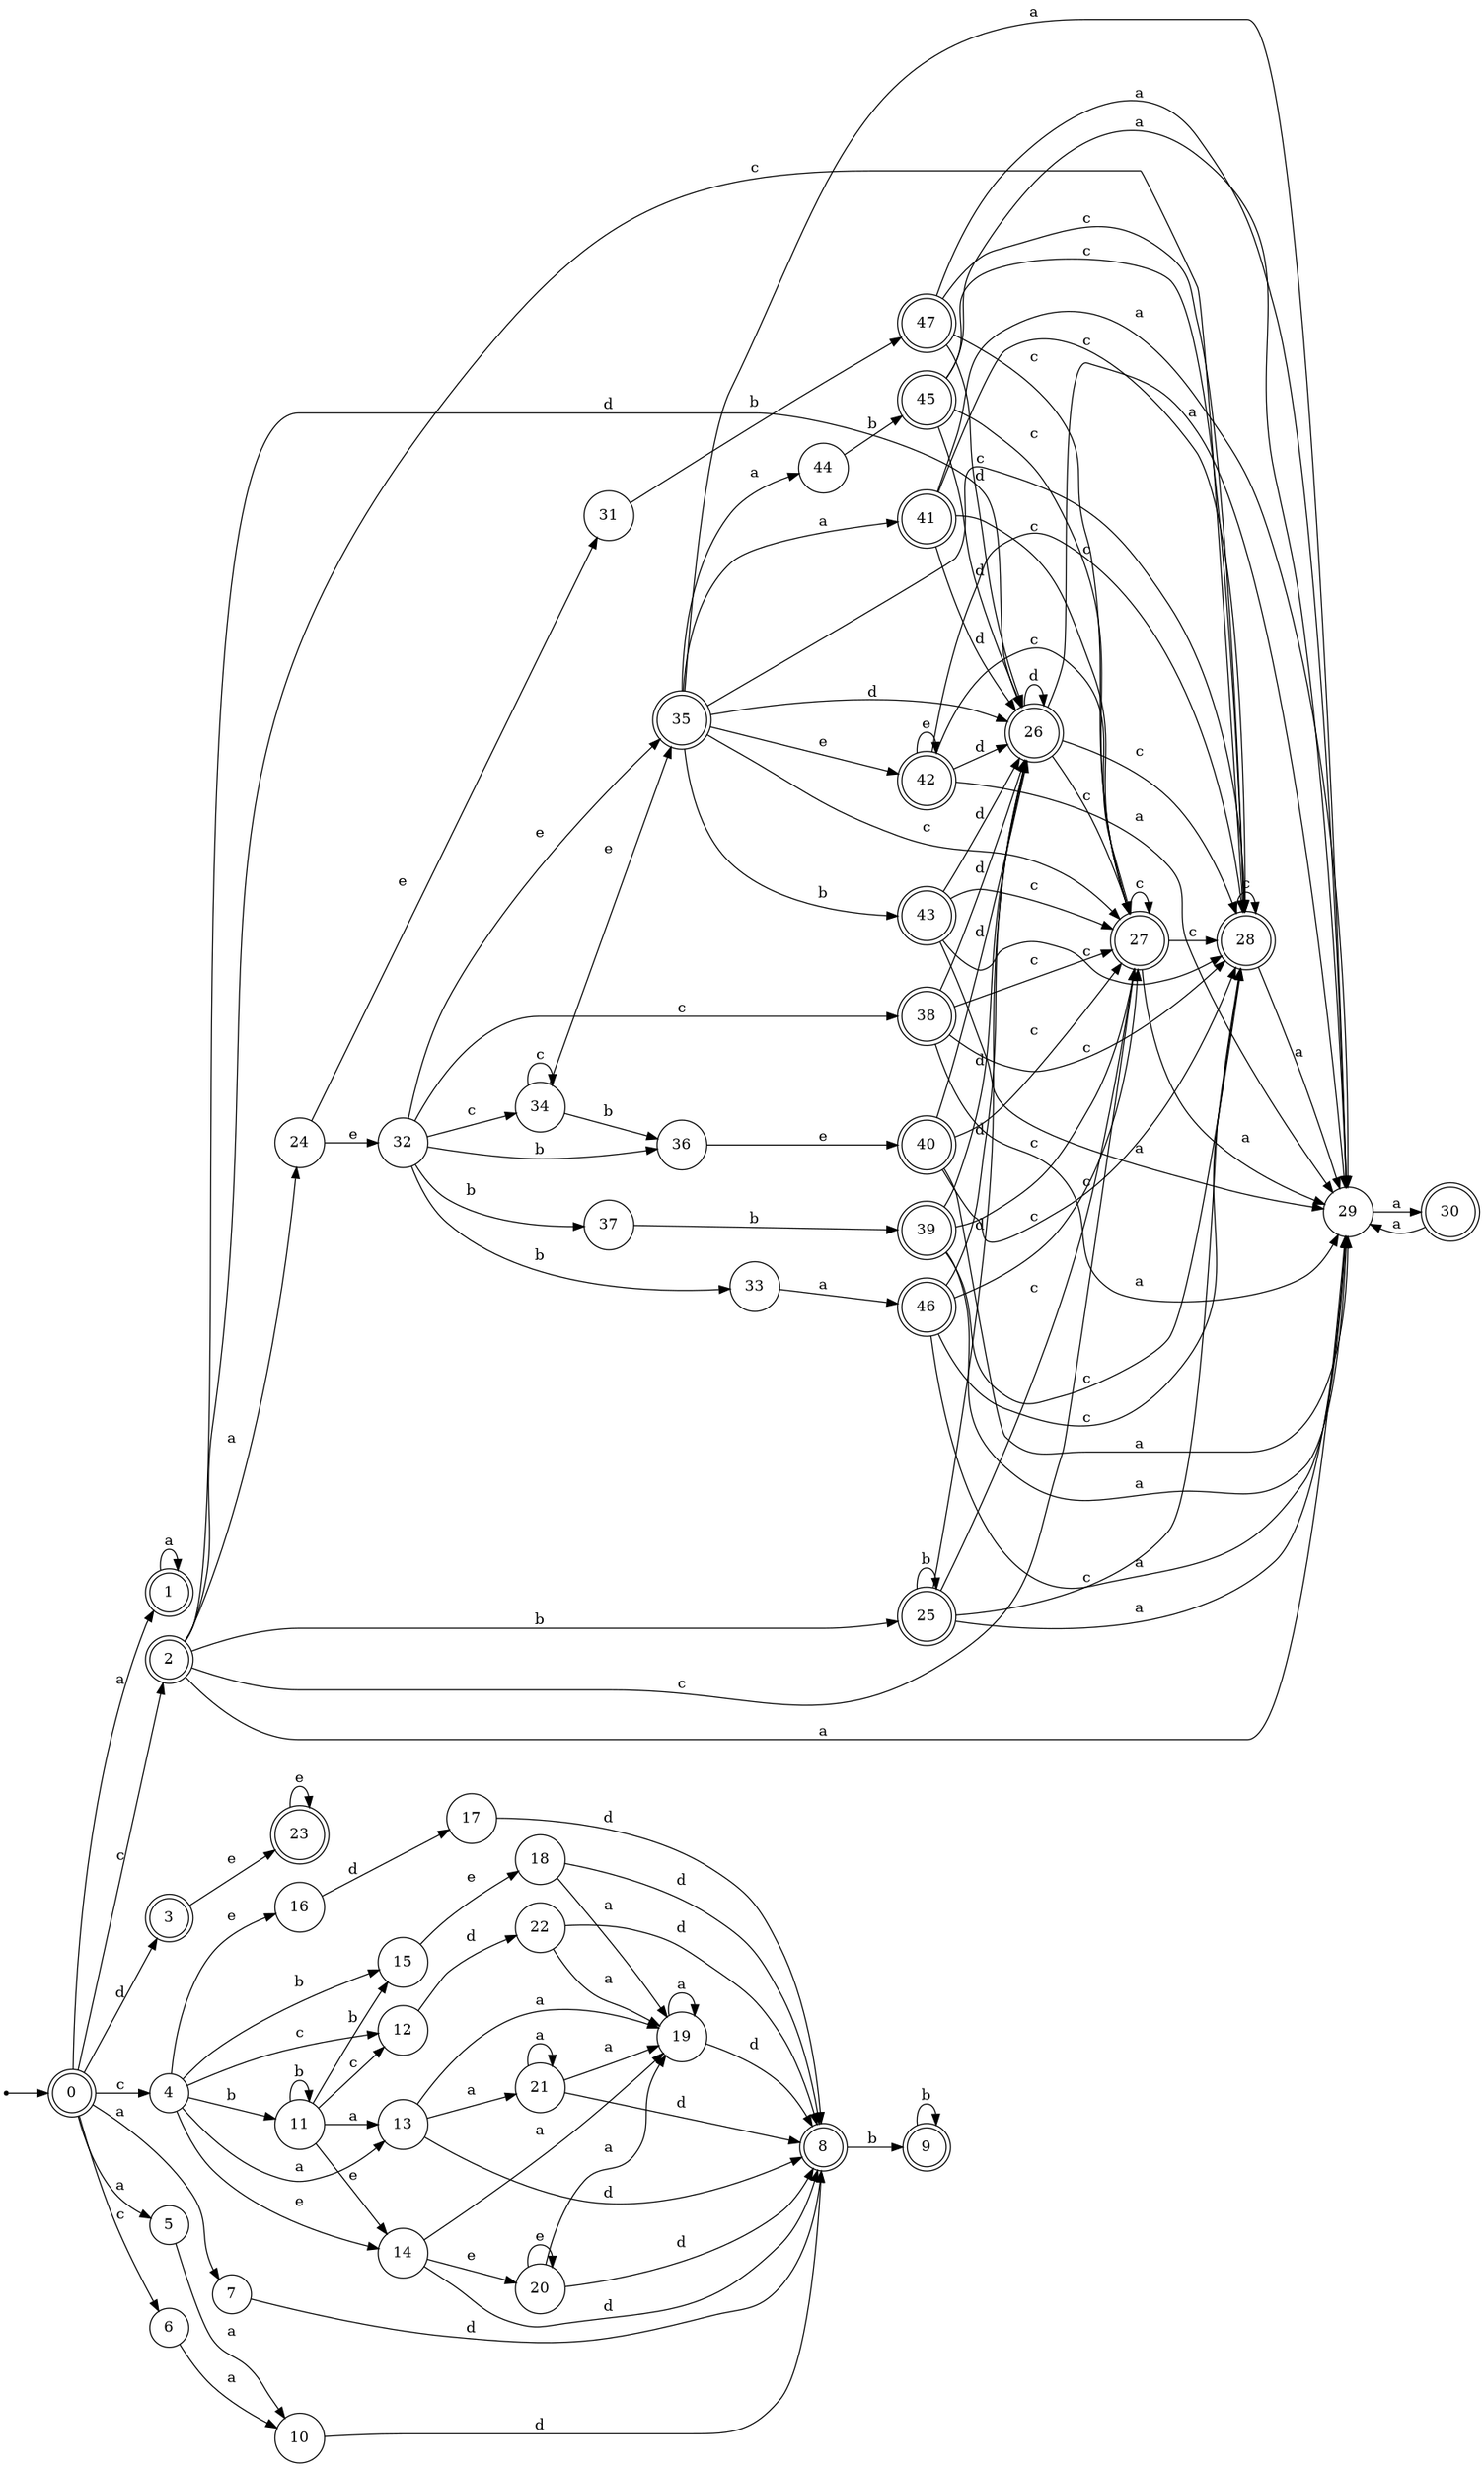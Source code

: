 digraph finite_state_machine {
rankdir=LR;
size="20,20";
node [shape = point]; "dummy0"
node [shape = doublecircle]; "0";"dummy0" -> "0";
node [shape = doublecircle]; "1";node [shape = doublecircle]; "2";node [shape = doublecircle]; "3";node [shape = circle]; "4";
node [shape = circle]; "5";
node [shape = circle]; "6";
node [shape = circle]; "7";
node [shape = doublecircle]; "8";node [shape = doublecircle]; "9";node [shape = circle]; "10";
node [shape = circle]; "11";
node [shape = circle]; "12";
node [shape = circle]; "13";
node [shape = circle]; "14";
node [shape = circle]; "15";
node [shape = circle]; "16";
node [shape = circle]; "17";
node [shape = circle]; "18";
node [shape = circle]; "19";
node [shape = circle]; "20";
node [shape = circle]; "21";
node [shape = circle]; "22";
node [shape = doublecircle]; "23";node [shape = circle]; "24";
node [shape = doublecircle]; "25";node [shape = doublecircle]; "26";node [shape = doublecircle]; "27";node [shape = doublecircle]; "28";node [shape = circle]; "29";
node [shape = doublecircle]; "30";node [shape = circle]; "31";
node [shape = circle]; "32";
node [shape = circle]; "33";
node [shape = circle]; "34";
node [shape = doublecircle]; "35";node [shape = circle]; "36";
node [shape = circle]; "37";
node [shape = doublecircle]; "38";node [shape = doublecircle]; "39";node [shape = doublecircle]; "40";node [shape = doublecircle]; "41";node [shape = doublecircle]; "42";node [shape = doublecircle]; "43";node [shape = circle]; "44";
node [shape = doublecircle]; "45";node [shape = doublecircle]; "46";node [shape = doublecircle]; "47";"0" -> "1" [label = "a"];
 "0" -> "5" [label = "a"];
 "0" -> "7" [label = "a"];
 "0" -> "2" [label = "c"];
 "0" -> "4" [label = "c"];
 "0" -> "6" [label = "c"];
 "0" -> "3" [label = "d"];
 "7" -> "8" [label = "d"];
 "8" -> "9" [label = "b"];
 "9" -> "9" [label = "b"];
 "6" -> "10" [label = "a"];
 "10" -> "8" [label = "d"];
 "5" -> "10" [label = "a"];
 "4" -> "11" [label = "b"];
 "4" -> "15" [label = "b"];
 "4" -> "12" [label = "c"];
 "4" -> "13" [label = "a"];
 "4" -> "16" [label = "e"];
 "4" -> "14" [label = "e"];
 "16" -> "17" [label = "d"];
 "17" -> "8" [label = "d"];
 "15" -> "18" [label = "e"];
 "18" -> "19" [label = "a"];
 "18" -> "8" [label = "d"];
 "19" -> "19" [label = "a"];
 "19" -> "8" [label = "d"];
 "14" -> "20" [label = "e"];
 "14" -> "19" [label = "a"];
 "14" -> "8" [label = "d"];
 "20" -> "20" [label = "e"];
 "20" -> "19" [label = "a"];
 "20" -> "8" [label = "d"];
 "13" -> "19" [label = "a"];
 "13" -> "21" [label = "a"];
 "13" -> "8" [label = "d"];
 "21" -> "19" [label = "a"];
 "21" -> "21" [label = "a"];
 "21" -> "8" [label = "d"];
 "12" -> "22" [label = "d"];
 "22" -> "19" [label = "a"];
 "22" -> "8" [label = "d"];
 "11" -> "11" [label = "b"];
 "11" -> "15" [label = "b"];
 "11" -> "12" [label = "c"];
 "11" -> "13" [label = "a"];
 "11" -> "14" [label = "e"];
 "3" -> "23" [label = "e"];
 "23" -> "23" [label = "e"];
 "2" -> "24" [label = "a"];
 "2" -> "29" [label = "a"];
 "2" -> "25" [label = "b"];
 "2" -> "26" [label = "d"];
 "2" -> "27" [label = "c"];
 "2" -> "28" [label = "c"];
 "29" -> "30" [label = "a"];
 "30" -> "29" [label = "a"];
 "28" -> "28" [label = "c"];
 "28" -> "29" [label = "a"];
 "27" -> "27" [label = "c"];
 "27" -> "28" [label = "c"];
 "27" -> "29" [label = "a"];
 "26" -> "26" [label = "d"];
 "26" -> "27" [label = "c"];
 "26" -> "28" [label = "c"];
 "26" -> "29" [label = "a"];
 "25" -> "25" [label = "b"];
 "25" -> "26" [label = "d"];
 "25" -> "27" [label = "c"];
 "25" -> "28" [label = "c"];
 "25" -> "29" [label = "a"];
 "24" -> "32" [label = "e"];
 "24" -> "31" [label = "e"];
 "32" -> "33" [label = "b"];
 "32" -> "36" [label = "b"];
 "32" -> "37" [label = "b"];
 "32" -> "34" [label = "c"];
 "32" -> "38" [label = "c"];
 "32" -> "35" [label = "e"];
 "38" -> "26" [label = "d"];
 "38" -> "27" [label = "c"];
 "38" -> "28" [label = "c"];
 "38" -> "29" [label = "a"];
 "37" -> "39" [label = "b"];
 "39" -> "26" [label = "d"];
 "39" -> "27" [label = "c"];
 "39" -> "28" [label = "c"];
 "39" -> "29" [label = "a"];
 "36" -> "40" [label = "e"];
 "40" -> "26" [label = "d"];
 "40" -> "27" [label = "c"];
 "40" -> "28" [label = "c"];
 "40" -> "29" [label = "a"];
 "35" -> "41" [label = "a"];
 "35" -> "44" [label = "a"];
 "35" -> "29" [label = "a"];
 "35" -> "42" [label = "e"];
 "35" -> "43" [label = "b"];
 "35" -> "26" [label = "d"];
 "35" -> "27" [label = "c"];
 "35" -> "28" [label = "c"];
 "44" -> "45" [label = "b"];
 "45" -> "26" [label = "d"];
 "45" -> "27" [label = "c"];
 "45" -> "28" [label = "c"];
 "45" -> "29" [label = "a"];
 "43" -> "26" [label = "d"];
 "43" -> "27" [label = "c"];
 "43" -> "28" [label = "c"];
 "43" -> "29" [label = "a"];
 "42" -> "42" [label = "e"];
 "42" -> "26" [label = "d"];
 "42" -> "27" [label = "c"];
 "42" -> "28" [label = "c"];
 "42" -> "29" [label = "a"];
 "41" -> "26" [label = "d"];
 "41" -> "27" [label = "c"];
 "41" -> "28" [label = "c"];
 "41" -> "29" [label = "a"];
 "34" -> "34" [label = "c"];
 "34" -> "35" [label = "e"];
 "34" -> "36" [label = "b"];
 "33" -> "46" [label = "a"];
 "46" -> "26" [label = "d"];
 "46" -> "27" [label = "c"];
 "46" -> "28" [label = "c"];
 "46" -> "29" [label = "a"];
 "31" -> "47" [label = "b"];
 "47" -> "26" [label = "d"];
 "47" -> "27" [label = "c"];
 "47" -> "28" [label = "c"];
 "47" -> "29" [label = "a"];
 "1" -> "1" [label = "a"];
 }

